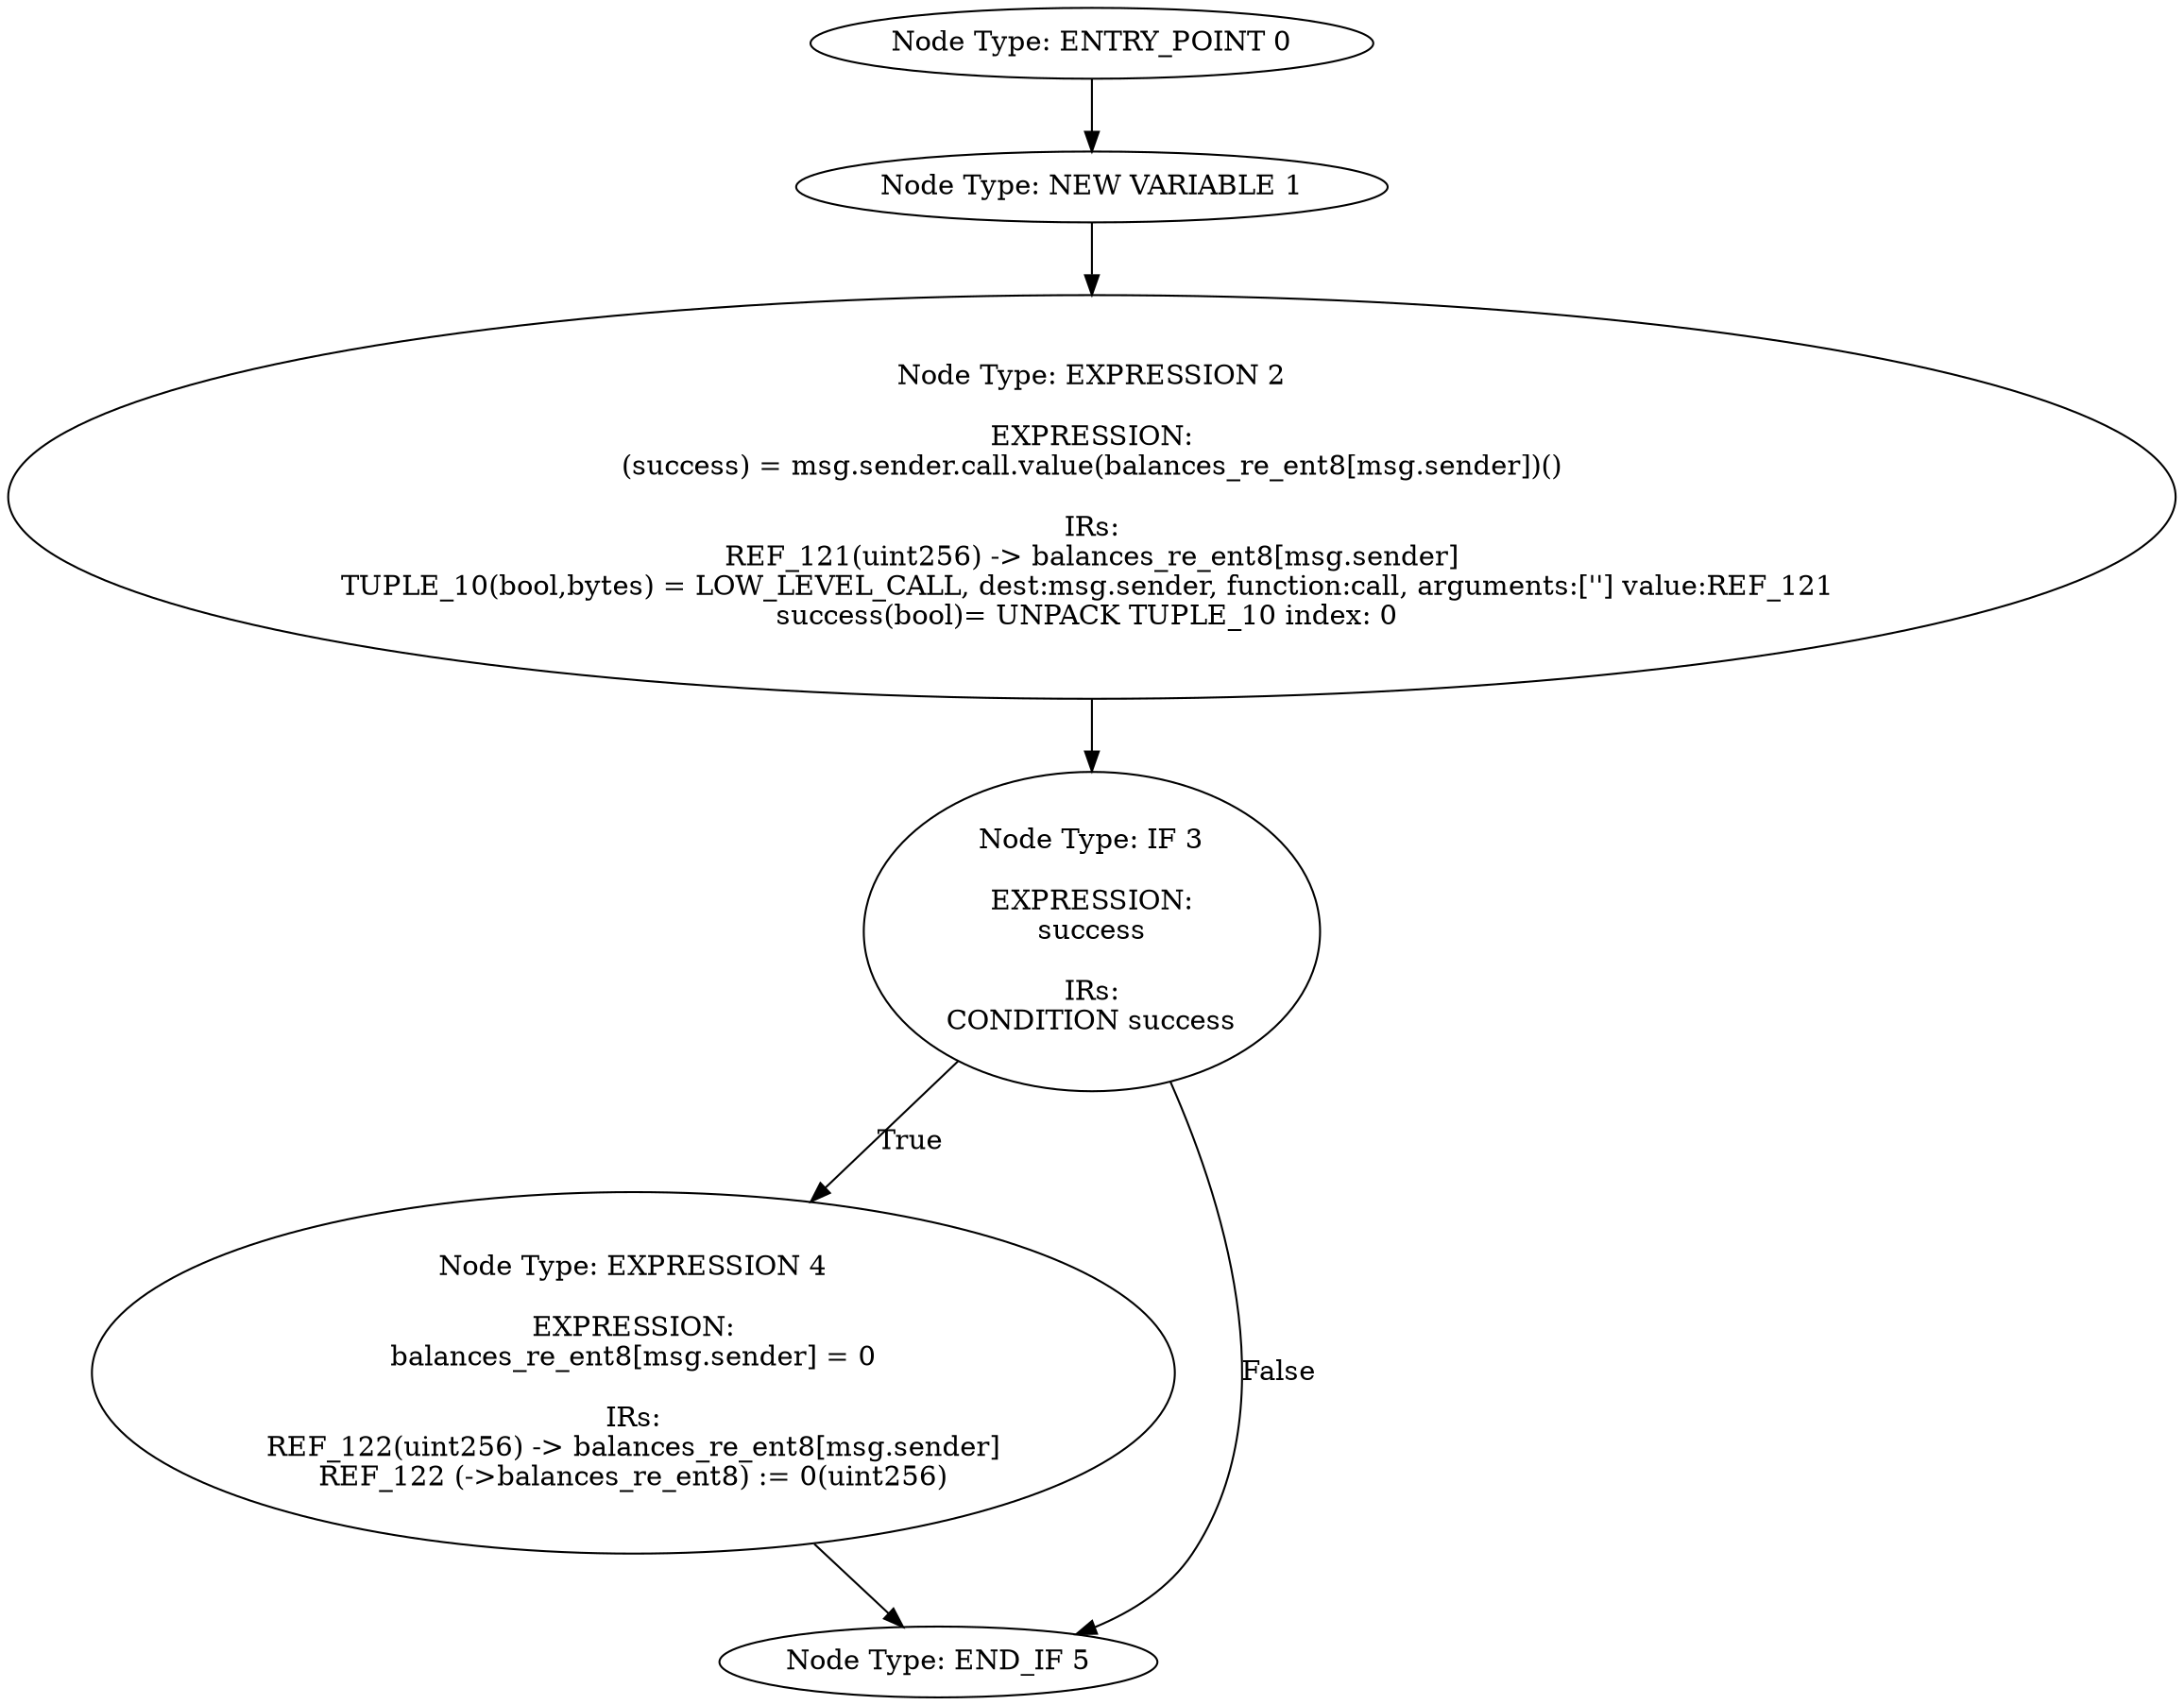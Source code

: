 digraph{
0[label="Node Type: ENTRY_POINT 0
"];
0->1;
1[label="Node Type: NEW VARIABLE 1
"];
1->2;
2[label="Node Type: EXPRESSION 2

EXPRESSION:
(success) = msg.sender.call.value(balances_re_ent8[msg.sender])()

IRs:
REF_121(uint256) -> balances_re_ent8[msg.sender]
TUPLE_10(bool,bytes) = LOW_LEVEL_CALL, dest:msg.sender, function:call, arguments:[''] value:REF_121 
success(bool)= UNPACK TUPLE_10 index: 0 "];
2->3;
3[label="Node Type: IF 3

EXPRESSION:
success

IRs:
CONDITION success"];
3->4[label="True"];
3->5[label="False"];
4[label="Node Type: EXPRESSION 4

EXPRESSION:
balances_re_ent8[msg.sender] = 0

IRs:
REF_122(uint256) -> balances_re_ent8[msg.sender]
REF_122 (->balances_re_ent8) := 0(uint256)"];
4->5;
5[label="Node Type: END_IF 5
"];
}
